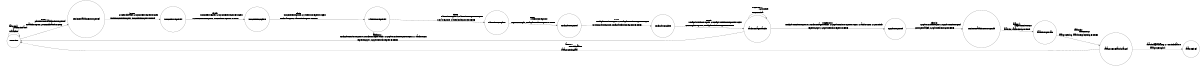 digraph visited_plmn{
rankdir = LR;
size = "8,5"
node [shape = circle, label="no_session"]no_session;
node [shape = circle, label="session_establishment_requested"]session_establishment_requested;
node [shape = circle, label="sm_context_requested"]sm_context_requested;
node [shape = circle, label="sm_context_complete"]sm_context_complete;
node [shape = circle, label="n4_session_requested"]n4_session_requested;
node [shape = circle, label="n4_session_complete"]n4_session_complete;
node [shape = circle, label="nsmf_pdu_requested"]nsmf_pdu_requested;
node [shape = circle, label="nsmf_pdu_complete"]nsmf_pdu_complete;
node [shape = circle, label="namf_message_transfer"]namf_message_transfer;
node [shape = circle, label="n2_pdu_requested"]n2_pdu_requested;
node [shape = circle, label="session_establishment_successful"]session_establishment_successful;
node [shape = circle, label="data_sent_upstream"]data_sent_upstream;
node [shape = circle, label="data_processed_and_charged"]data_processed_and_charged;
node [shape = circle, label="data_received"]data_received;
no_session -> session_establishment_requested [label = "T1_T1: 
                        pdu_session_establishment_requested
                    /
establish_request, process_initiated = TRUE"]
session_establishment_requested -> sm_context_requested [label = "T2_T2: 
                        process_initiated & sm_context_request_success
                    /
send_sm_context_request, sm_context_request = TRUE"]
sm_context_requested -> sm_context_complete [label = "T3_T3: 
                        sm_context_request & sm_context_response_success
                    /
rcv_sm_context_response, sm_context_response = TRUE"]
no_session -> no_session [label = "failure_T4: 
                        !process_initiated
                    /
null_action"]
sm_context_complete -> n4_session_requested [label = "T4_T5: 
                        sm_context_response & n4_session_request_success
                    /
send_n4_request, n4_session_request = TRUE"]
n4_session_requested -> n4_session_complete [label = "T5_T6: 
                        n4_session_request & n4_session_response_success
                    /
rcv_n4_response, n4_session_response = TRUE"]
n4_session_complete -> nsmf_pdu_requested [label = "T6_T7: 
                        n4_session_response
                    /
request_nsm_pdu, nsmf_pdu_session_request = TRUE"]
nsmf_pdu_requested -> nsmf_pdu_complete [label = "T7_T8: 
                        nsmf_pdu_session_request & nsmf_pdu_session_response_success
                    /
rcv_nsm_pdu_response, nsmf_pdu_session_response = TRUE"]
nsmf_pdu_complete -> namf_message_transfer [label = "T7_T9: 
                        nsmf_pdu_session_request & nsmf_pdu_session_response_success
                    /
rcv_nsm_pdu_response, nsmf_pdu_session_response = TRUE"]
namf_message_transfer -> n2_pdu_requested [label = "success_T10: 
                        nsmf_pdu_session_response & nsmf_message_transfer & n2_pdu_session_request_success & namf_success & n2_sm_info
                    /
request_n2_pdu, n2_pdu_session_request = TRUE"]
namf_message_transfer -> namf_message_transfer [label = "success_T11: 
                        !n2_sm_info
                    /
no_n2_sm_info"]
namf_message_transfer -> no_session [label = "failed_T12: 
                        nsmf_pdu_session_response & nsmf_message_transfer & n2_pdu_session_request_success & !namf_success
                    /
request_n2_pdu, n2_pdu_session_request = TRUE"]
n2_pdu_requested -> session_establishment_successful [label = "T9_T13: 
                        n2_pdu_session_request & n2_pdu_session_ACKed
                    /
n2_request_acked, n2_pdu_session_ACK = TRUE"]
session_establishment_successful -> data_sent_upstream [label = "data_T14: 
                        n2_pdu_session_ACK
                    /
data_sent, data_sent_up = TRUE"]
data_sent_upstream -> data_processed_and_charged [label = "data_T15: 
                        data_sent_up
                    /
data_processing, data_done_processing = TRUE"]
data_processed_and_charged -> data_received [label = "user_T16: 
                        data_done_processing & !user_info_failure
                    /
data_process_good"]
data_processed_and_charged -> no_session [label = "late_T17: 
                        user_info_failure
                    /
data_processing_fail"]
}
